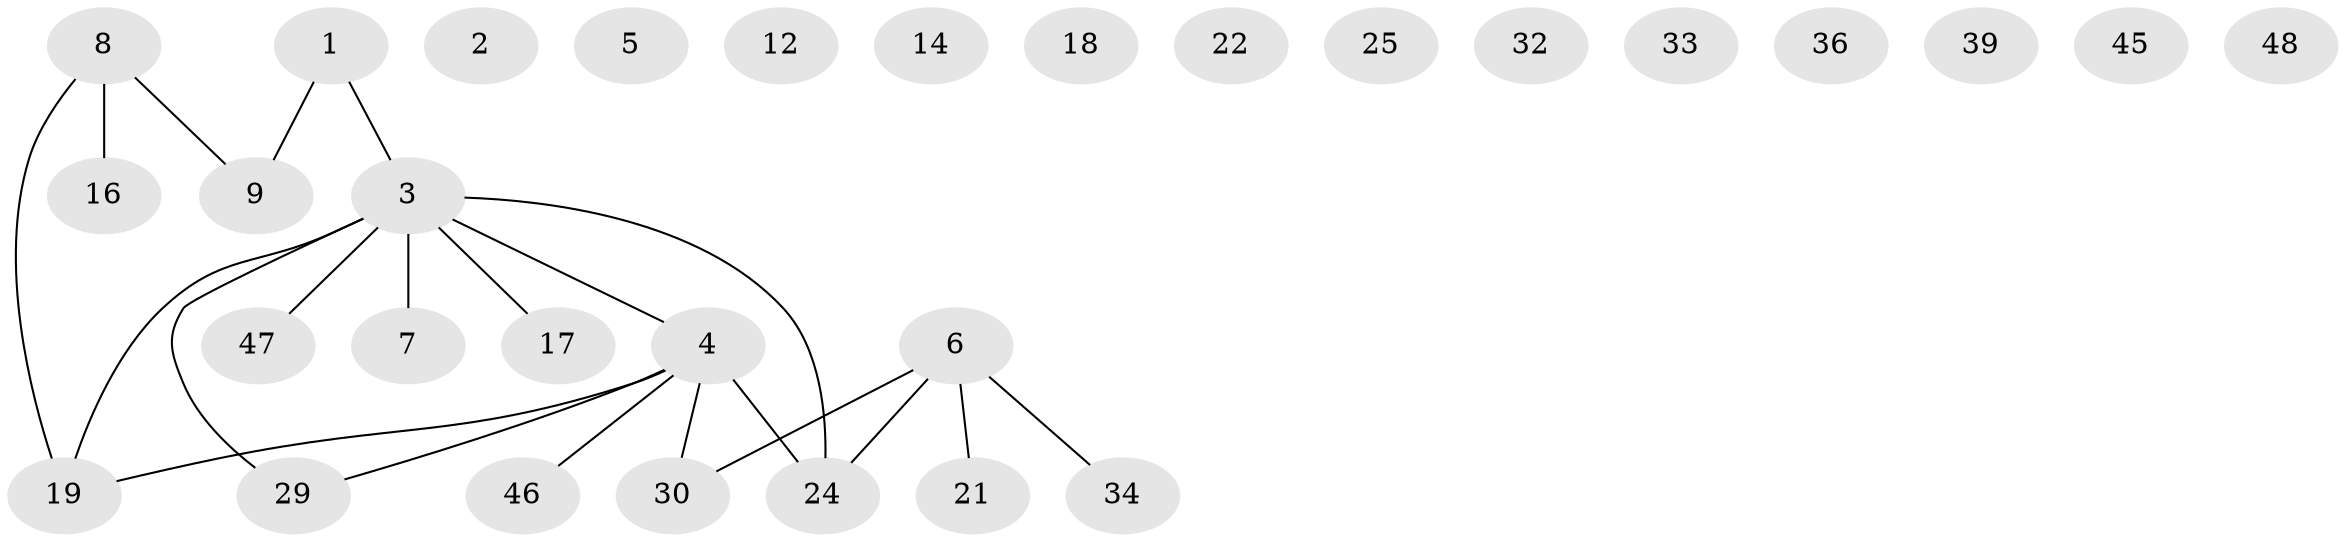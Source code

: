 // original degree distribution, {2: 0.22, 1: 0.28, 0: 0.22, 3: 0.18, 4: 0.06, 6: 0.02, 5: 0.02}
// Generated by graph-tools (version 1.1) at 2025/16/03/04/25 18:16:27]
// undirected, 30 vertices, 21 edges
graph export_dot {
graph [start="1"]
  node [color=gray90,style=filled];
  1 [super="+10"];
  2 [super="+11"];
  3 [super="+44+23"];
  4 [super="+40+37"];
  5;
  6 [super="+20"];
  7;
  8 [super="+28+35"];
  9 [super="+15"];
  12 [super="+13"];
  14;
  16;
  17;
  18;
  19 [super="+26"];
  21;
  22;
  24 [super="+31+27"];
  25;
  29;
  30;
  32;
  33;
  34;
  36;
  39;
  45;
  46;
  47;
  48;
  1 -- 3;
  1 -- 9;
  3 -- 17;
  3 -- 19;
  3 -- 24 [weight=2];
  3 -- 29;
  3 -- 47;
  3 -- 4;
  3 -- 7;
  4 -- 19;
  4 -- 46;
  4 -- 30;
  4 -- 29;
  4 -- 24;
  6 -- 34;
  6 -- 21;
  6 -- 30;
  6 -- 24;
  8 -- 16;
  8 -- 19;
  8 -- 9;
}
